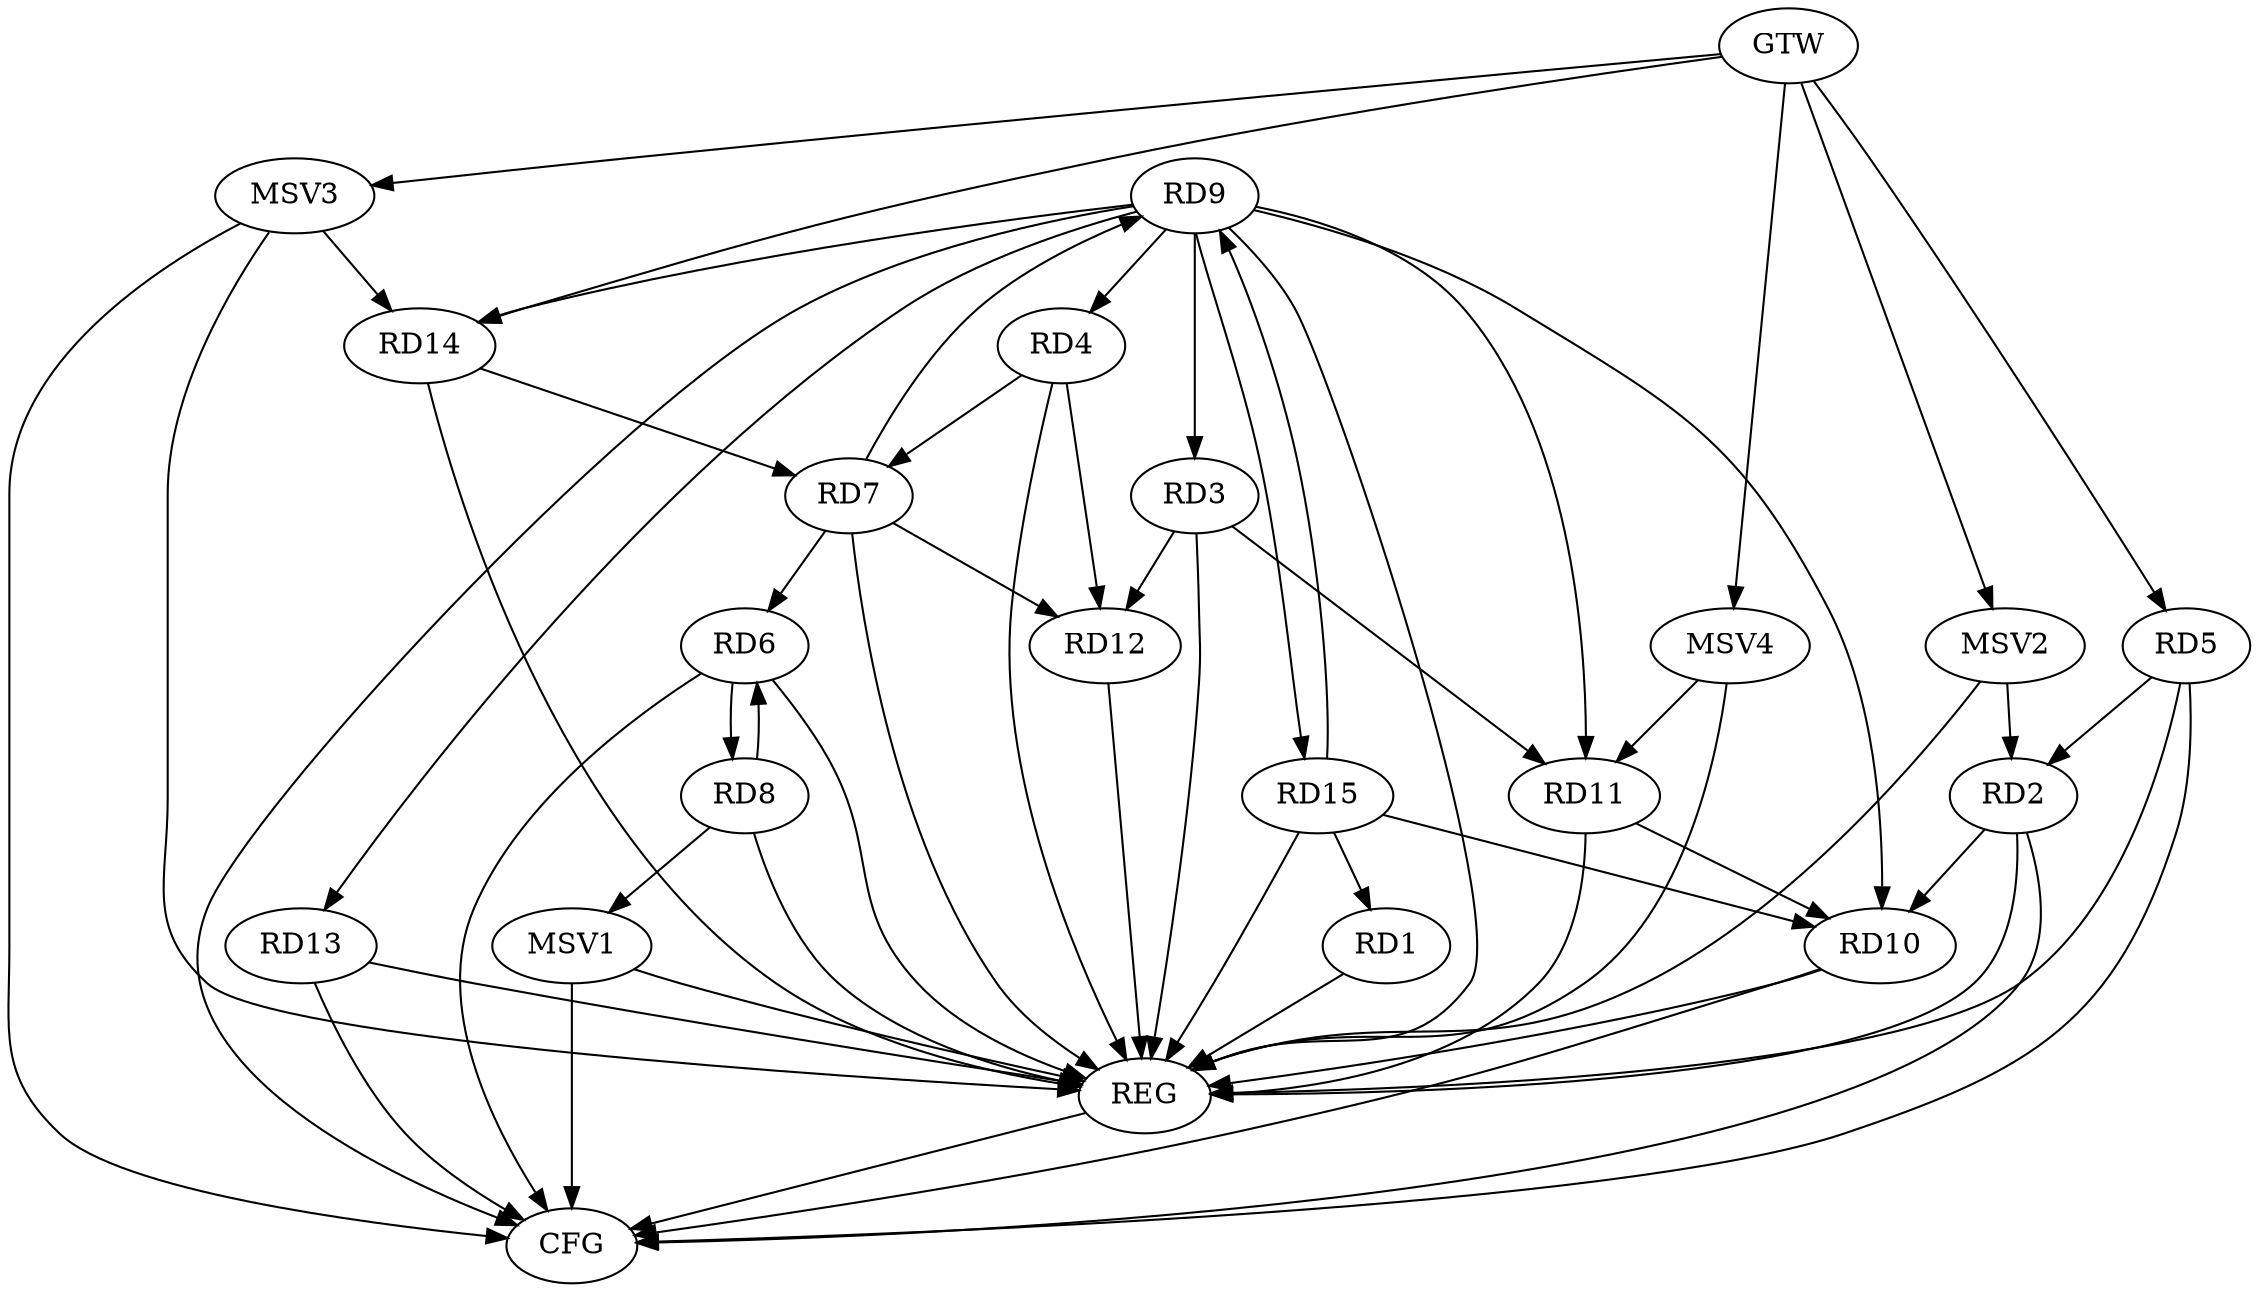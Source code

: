 strict digraph G {
  RD1 [ label="RD1" ];
  RD2 [ label="RD2" ];
  RD3 [ label="RD3" ];
  RD4 [ label="RD4" ];
  RD5 [ label="RD5" ];
  RD6 [ label="RD6" ];
  RD7 [ label="RD7" ];
  RD8 [ label="RD8" ];
  RD9 [ label="RD9" ];
  RD10 [ label="RD10" ];
  RD11 [ label="RD11" ];
  RD12 [ label="RD12" ];
  RD13 [ label="RD13" ];
  RD14 [ label="RD14" ];
  RD15 [ label="RD15" ];
  GTW [ label="GTW" ];
  REG [ label="REG" ];
  CFG [ label="CFG" ];
  MSV1 [ label="MSV1" ];
  MSV2 [ label="MSV2" ];
  MSV3 [ label="MSV3" ];
  MSV4 [ label="MSV4" ];
  RD15 -> RD1;
  RD5 -> RD2;
  RD2 -> RD10;
  RD9 -> RD3;
  RD3 -> RD11;
  RD3 -> RD12;
  RD4 -> RD7;
  RD4 -> RD12;
  RD7 -> RD6;
  RD6 -> RD8;
  RD8 -> RD6;
  RD7 -> RD9;
  RD7 -> RD12;
  RD14 -> RD7;
  RD9 -> RD10;
  RD9 -> RD11;
  RD9 -> RD15;
  RD15 -> RD9;
  RD11 -> RD10;
  RD15 -> RD10;
  GTW -> RD5;
  GTW -> RD14;
  RD1 -> REG;
  RD2 -> REG;
  RD3 -> REG;
  RD4 -> REG;
  RD5 -> REG;
  RD6 -> REG;
  RD7 -> REG;
  RD8 -> REG;
  RD9 -> REG;
  RD10 -> REG;
  RD11 -> REG;
  RD12 -> REG;
  RD13 -> REG;
  RD14 -> REG;
  RD15 -> REG;
  RD5 -> CFG;
  RD6 -> CFG;
  RD10 -> CFG;
  RD2 -> CFG;
  RD13 -> CFG;
  REG -> CFG;
  RD9 -> CFG;
  RD9 -> RD4;
  RD9 -> RD14;
  RD9 -> RD13;
  RD8 -> MSV1;
  MSV1 -> REG;
  MSV1 -> CFG;
  MSV2 -> RD2;
  GTW -> MSV2;
  MSV2 -> REG;
  MSV3 -> RD14;
  GTW -> MSV3;
  MSV3 -> REG;
  MSV3 -> CFG;
  MSV4 -> RD11;
  GTW -> MSV4;
  MSV4 -> REG;
}
